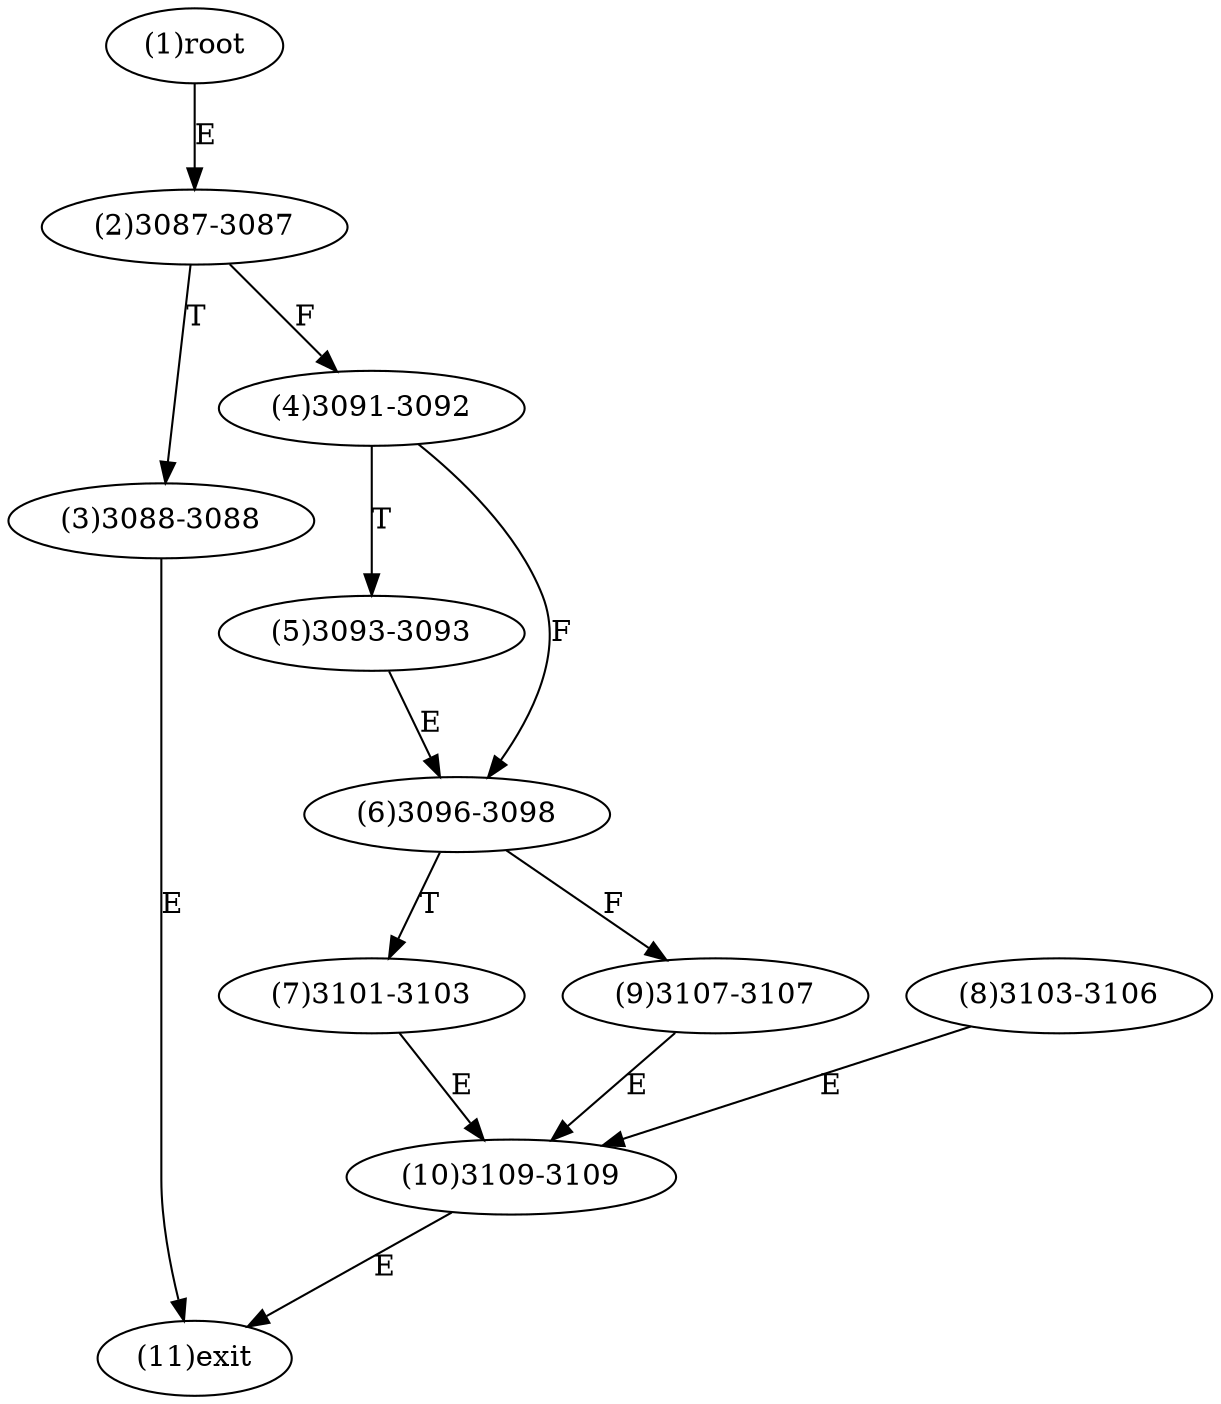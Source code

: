 digraph "" { 
1[ label="(1)root"];
2[ label="(2)3087-3087"];
3[ label="(3)3088-3088"];
4[ label="(4)3091-3092"];
5[ label="(5)3093-3093"];
6[ label="(6)3096-3098"];
7[ label="(7)3101-3103"];
8[ label="(8)3103-3106"];
9[ label="(9)3107-3107"];
10[ label="(10)3109-3109"];
11[ label="(11)exit"];
1->2[ label="E"];
2->4[ label="F"];
2->3[ label="T"];
3->11[ label="E"];
4->6[ label="F"];
4->5[ label="T"];
5->6[ label="E"];
6->9[ label="F"];
6->7[ label="T"];
7->10[ label="E"];
8->10[ label="E"];
9->10[ label="E"];
10->11[ label="E"];
}